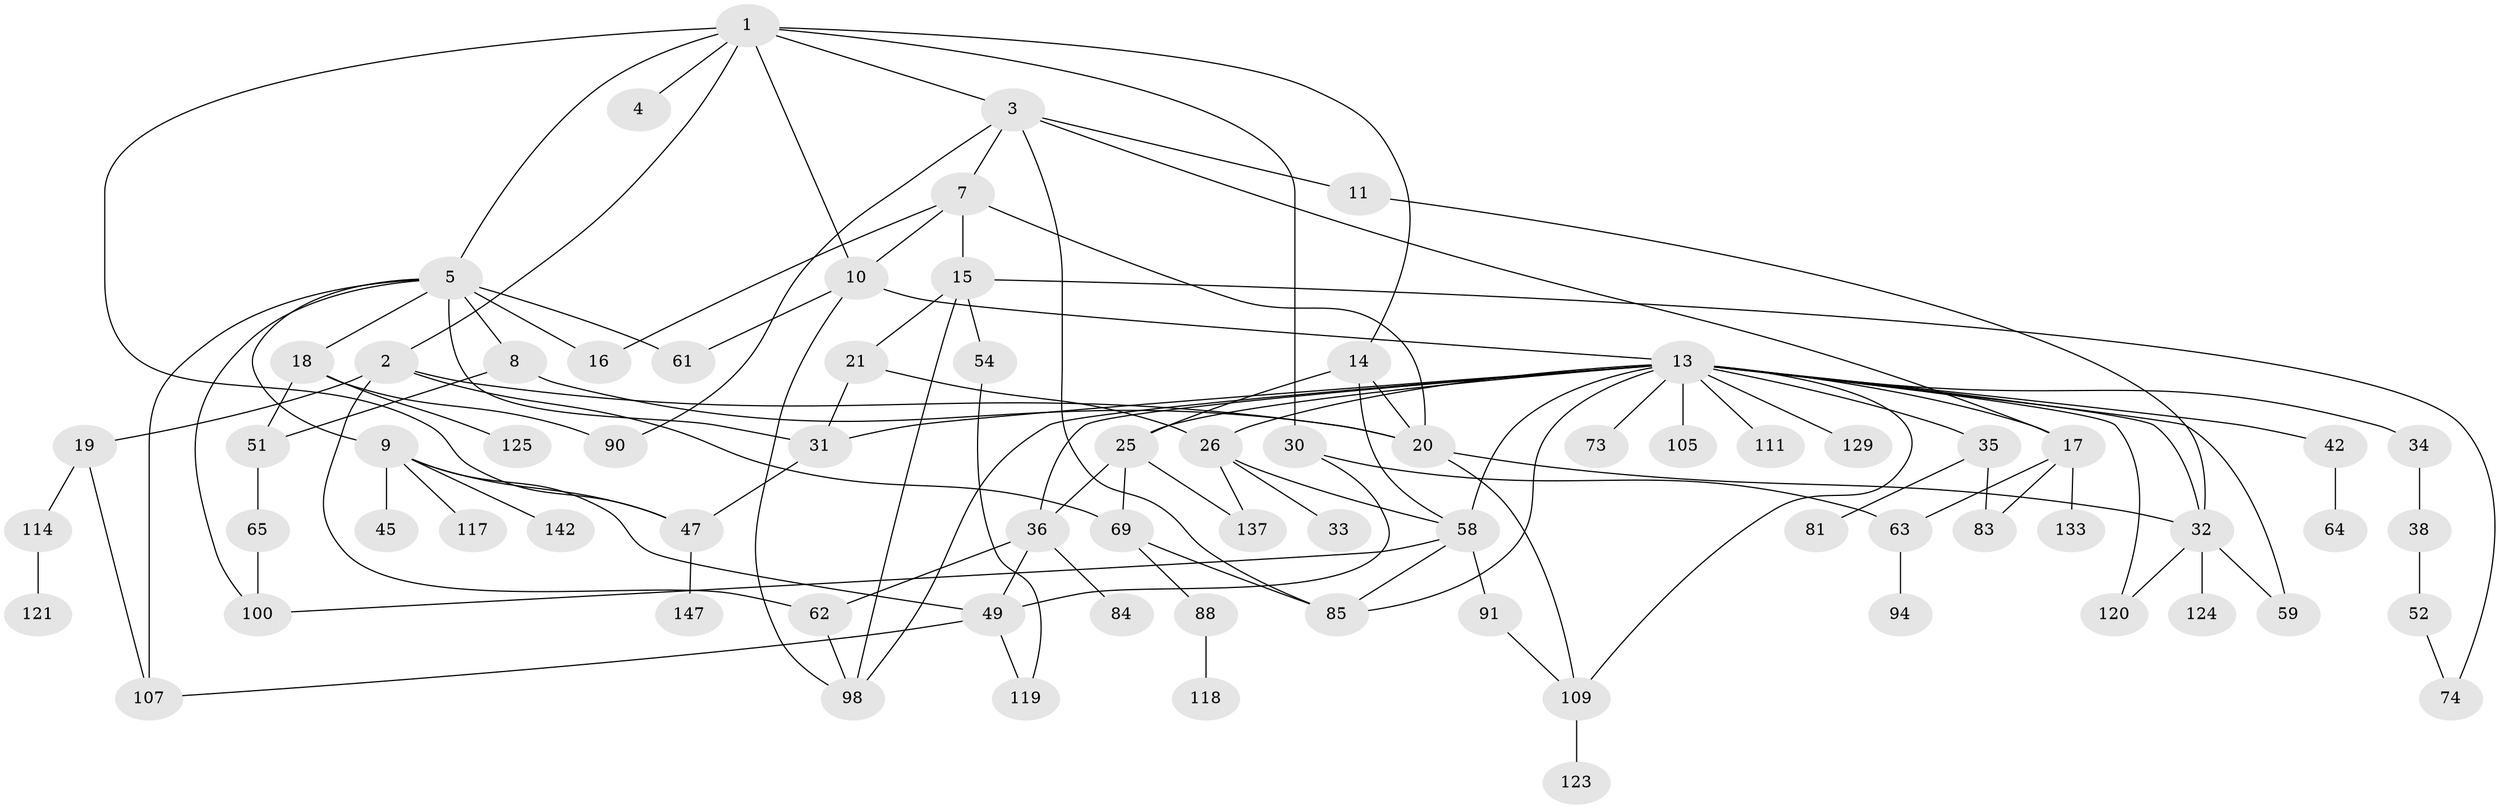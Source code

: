 // original degree distribution, {8: 0.013422818791946308, 5: 0.040268456375838924, 3: 0.2684563758389262, 1: 0.2684563758389262, 6: 0.053691275167785234, 2: 0.2751677852348993, 4: 0.08053691275167785}
// Generated by graph-tools (version 1.1) at 2025/13/03/09/25 04:13:34]
// undirected, 74 vertices, 116 edges
graph export_dot {
graph [start="1"]
  node [color=gray90,style=filled];
  1;
  2;
  3 [super="+6"];
  4;
  5 [super="+12+115+23"];
  7 [super="+76"];
  8 [super="+122"];
  9;
  10 [super="+71+53"];
  11 [super="+37"];
  13 [super="+57+24+112"];
  14 [super="+146"];
  15 [super="+60"];
  16;
  17 [super="+46+55"];
  18;
  19;
  20 [super="+108+72+136"];
  21 [super="+93+143"];
  25 [super="+96"];
  26 [super="+29"];
  30 [super="+40+41"];
  31 [super="+43+97"];
  32 [super="+39"];
  33;
  34 [super="+127"];
  35 [super="+78+56"];
  36 [super="+48+99"];
  38 [super="+82"];
  42;
  45;
  47 [super="+79+77"];
  49 [super="+50+67"];
  51;
  52;
  54;
  58 [super="+104+68"];
  59;
  61 [super="+102+101"];
  62 [super="+75"];
  63 [super="+66"];
  64;
  65 [super="+103"];
  69 [super="+138"];
  73;
  74;
  81;
  83;
  84;
  85 [super="+95"];
  88 [super="+113"];
  90;
  91;
  94;
  98 [super="+126+134"];
  100;
  105;
  107;
  109;
  111 [super="+149"];
  114;
  117;
  118;
  119 [super="+140"];
  120;
  121;
  123;
  124;
  125 [super="+132"];
  129;
  133;
  137;
  142;
  147;
  1 -- 2;
  1 -- 3;
  1 -- 4;
  1 -- 5;
  1 -- 14;
  1 -- 30;
  1 -- 47;
  1 -- 10;
  2 -- 19;
  2 -- 62;
  2 -- 69;
  2 -- 20;
  3 -- 85;
  3 -- 17;
  3 -- 7;
  3 -- 90;
  3 -- 11;
  5 -- 8;
  5 -- 9;
  5 -- 16;
  5 -- 18;
  5 -- 107;
  5 -- 61;
  5 -- 100;
  5 -- 31;
  7 -- 10;
  7 -- 15;
  7 -- 16;
  7 -- 20;
  8 -- 20;
  8 -- 51;
  9 -- 45;
  9 -- 49;
  9 -- 117;
  9 -- 142;
  9 -- 47;
  10 -- 13;
  10 -- 98;
  10 -- 61;
  11 -- 32;
  13 -- 129;
  13 -- 109;
  13 -- 111;
  13 -- 17;
  13 -- 85;
  13 -- 120;
  13 -- 25;
  13 -- 31 [weight=2];
  13 -- 32;
  13 -- 34;
  13 -- 35;
  13 -- 98;
  13 -- 26;
  13 -- 73;
  13 -- 42;
  13 -- 105;
  13 -- 58;
  13 -- 59;
  13 -- 36;
  14 -- 25;
  14 -- 20;
  14 -- 58;
  15 -- 21;
  15 -- 54;
  15 -- 98;
  15 -- 74;
  17 -- 133;
  17 -- 83;
  17 -- 63;
  18 -- 51;
  18 -- 125;
  18 -- 90;
  19 -- 107;
  19 -- 114;
  20 -- 32;
  20 -- 109;
  21 -- 31;
  21 -- 26;
  25 -- 36;
  25 -- 137;
  25 -- 69;
  26 -- 33;
  26 -- 58;
  26 -- 137;
  30 -- 63;
  30 -- 49;
  31 -- 47;
  32 -- 59;
  32 -- 124;
  32 -- 120;
  34 -- 38;
  35 -- 81;
  35 -- 83;
  36 -- 49;
  36 -- 84;
  36 -- 62;
  38 -- 52;
  42 -- 64;
  47 -- 147;
  49 -- 119;
  49 -- 107;
  51 -- 65;
  52 -- 74;
  54 -- 119;
  58 -- 85;
  58 -- 91;
  58 -- 100;
  62 -- 98;
  63 -- 94;
  65 -- 100;
  69 -- 88;
  69 -- 85;
  88 -- 118;
  91 -- 109;
  109 -- 123;
  114 -- 121;
}
